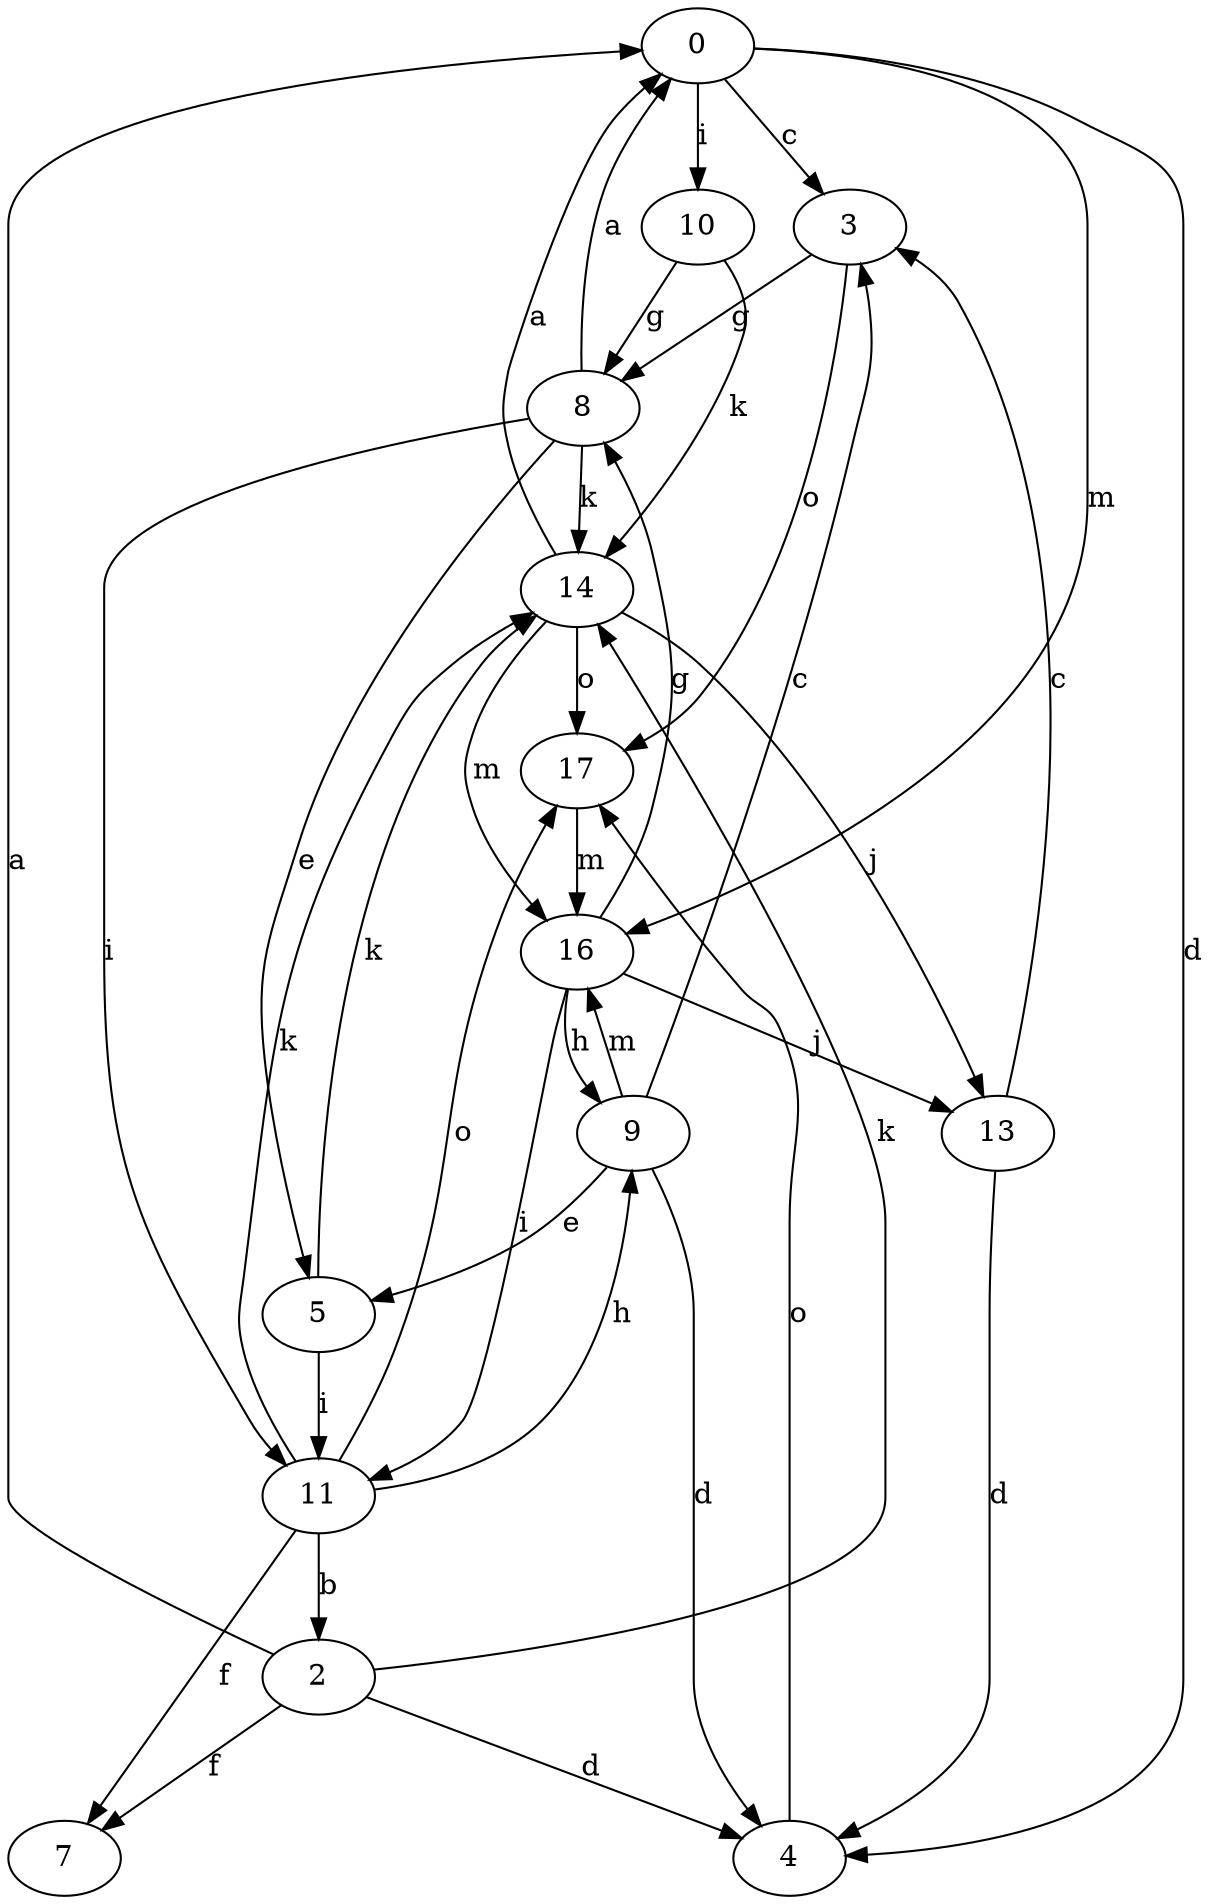 strict digraph  {
0;
2;
3;
4;
5;
7;
8;
9;
10;
11;
13;
14;
16;
17;
0 -> 3  [label=c];
0 -> 4  [label=d];
0 -> 10  [label=i];
0 -> 16  [label=m];
2 -> 0  [label=a];
2 -> 4  [label=d];
2 -> 7  [label=f];
2 -> 14  [label=k];
3 -> 8  [label=g];
3 -> 17  [label=o];
4 -> 17  [label=o];
5 -> 11  [label=i];
5 -> 14  [label=k];
8 -> 0  [label=a];
8 -> 5  [label=e];
8 -> 11  [label=i];
8 -> 14  [label=k];
9 -> 3  [label=c];
9 -> 4  [label=d];
9 -> 5  [label=e];
9 -> 16  [label=m];
10 -> 8  [label=g];
10 -> 14  [label=k];
11 -> 2  [label=b];
11 -> 7  [label=f];
11 -> 9  [label=h];
11 -> 14  [label=k];
11 -> 17  [label=o];
13 -> 3  [label=c];
13 -> 4  [label=d];
14 -> 0  [label=a];
14 -> 13  [label=j];
14 -> 16  [label=m];
14 -> 17  [label=o];
16 -> 8  [label=g];
16 -> 9  [label=h];
16 -> 11  [label=i];
16 -> 13  [label=j];
17 -> 16  [label=m];
}
